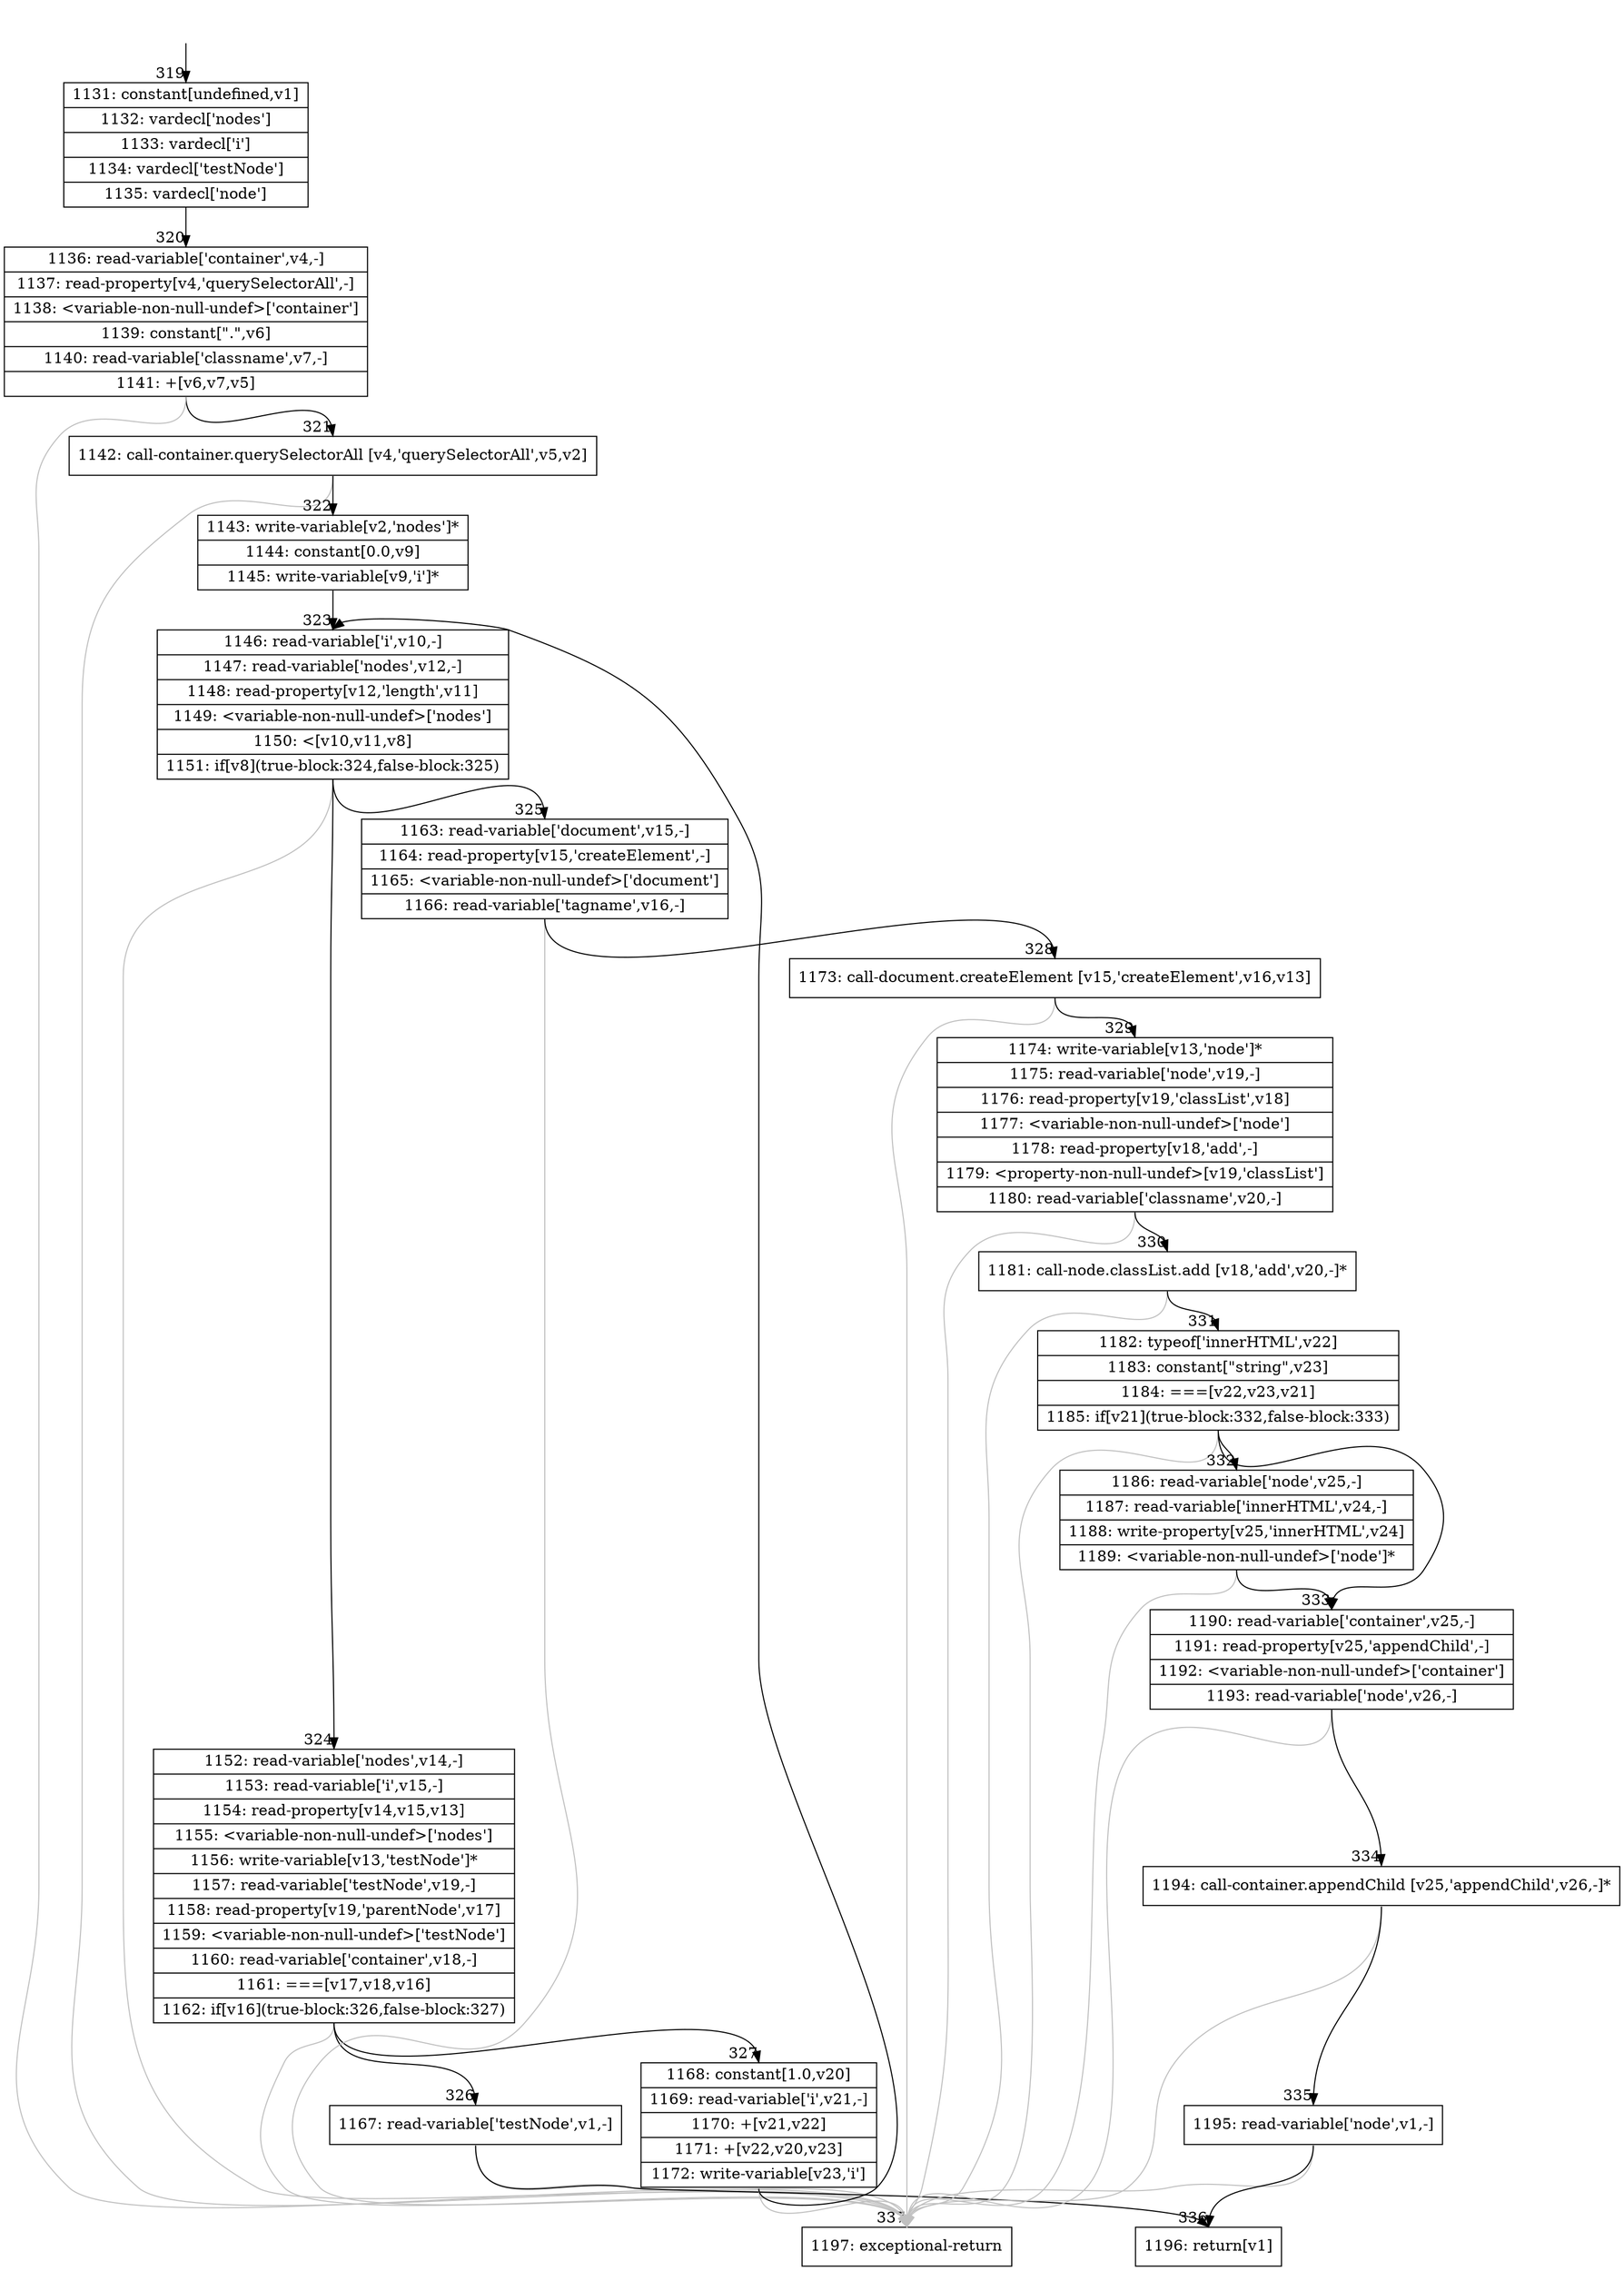 digraph {
rankdir="TD"
BB_entry19[shape=none,label=""];
BB_entry19 -> BB319 [tailport=s, headport=n, headlabel="    319"]
BB319 [shape=record label="{1131: constant[undefined,v1]|1132: vardecl['nodes']|1133: vardecl['i']|1134: vardecl['testNode']|1135: vardecl['node']}" ] 
BB319 -> BB320 [tailport=s, headport=n, headlabel="      320"]
BB320 [shape=record label="{1136: read-variable['container',v4,-]|1137: read-property[v4,'querySelectorAll',-]|1138: \<variable-non-null-undef\>['container']|1139: constant[\".\",v6]|1140: read-variable['classname',v7,-]|1141: +[v6,v7,v5]}" ] 
BB320 -> BB321 [tailport=s, headport=n, headlabel="      321"]
BB320 -> BB337 [tailport=s, headport=n, color=gray, headlabel="      337"]
BB321 [shape=record label="{1142: call-container.querySelectorAll [v4,'querySelectorAll',v5,v2]}" ] 
BB321 -> BB322 [tailport=s, headport=n, headlabel="      322"]
BB321 -> BB337 [tailport=s, headport=n, color=gray]
BB322 [shape=record label="{1143: write-variable[v2,'nodes']*|1144: constant[0.0,v9]|1145: write-variable[v9,'i']*}" ] 
BB322 -> BB323 [tailport=s, headport=n, headlabel="      323"]
BB323 [shape=record label="{1146: read-variable['i',v10,-]|1147: read-variable['nodes',v12,-]|1148: read-property[v12,'length',v11]|1149: \<variable-non-null-undef\>['nodes']|1150: \<[v10,v11,v8]|1151: if[v8](true-block:324,false-block:325)}" ] 
BB323 -> BB324 [tailport=s, headport=n, headlabel="      324"]
BB323 -> BB325 [tailport=s, headport=n, headlabel="      325"]
BB323 -> BB337 [tailport=s, headport=n, color=gray]
BB324 [shape=record label="{1152: read-variable['nodes',v14,-]|1153: read-variable['i',v15,-]|1154: read-property[v14,v15,v13]|1155: \<variable-non-null-undef\>['nodes']|1156: write-variable[v13,'testNode']*|1157: read-variable['testNode',v19,-]|1158: read-property[v19,'parentNode',v17]|1159: \<variable-non-null-undef\>['testNode']|1160: read-variable['container',v18,-]|1161: ===[v17,v18,v16]|1162: if[v16](true-block:326,false-block:327)}" ] 
BB324 -> BB326 [tailport=s, headport=n, headlabel="      326"]
BB324 -> BB327 [tailport=s, headport=n, headlabel="      327"]
BB324 -> BB337 [tailport=s, headport=n, color=gray]
BB325 [shape=record label="{1163: read-variable['document',v15,-]|1164: read-property[v15,'createElement',-]|1165: \<variable-non-null-undef\>['document']|1166: read-variable['tagname',v16,-]}" ] 
BB325 -> BB328 [tailport=s, headport=n, headlabel="      328"]
BB325 -> BB337 [tailport=s, headport=n, color=gray]
BB326 [shape=record label="{1167: read-variable['testNode',v1,-]}" ] 
BB326 -> BB336 [tailport=s, headport=n, headlabel="      336"]
BB326 -> BB337 [tailport=s, headport=n, color=gray]
BB327 [shape=record label="{1168: constant[1.0,v20]|1169: read-variable['i',v21,-]|1170: +[v21,v22]|1171: +[v22,v20,v23]|1172: write-variable[v23,'i']}" ] 
BB327 -> BB323 [tailport=s, headport=n]
BB327 -> BB337 [tailport=s, headport=n, color=gray]
BB328 [shape=record label="{1173: call-document.createElement [v15,'createElement',v16,v13]}" ] 
BB328 -> BB329 [tailport=s, headport=n, headlabel="      329"]
BB328 -> BB337 [tailport=s, headport=n, color=gray]
BB329 [shape=record label="{1174: write-variable[v13,'node']*|1175: read-variable['node',v19,-]|1176: read-property[v19,'classList',v18]|1177: \<variable-non-null-undef\>['node']|1178: read-property[v18,'add',-]|1179: \<property-non-null-undef\>[v19,'classList']|1180: read-variable['classname',v20,-]}" ] 
BB329 -> BB330 [tailport=s, headport=n, headlabel="      330"]
BB329 -> BB337 [tailport=s, headport=n, color=gray]
BB330 [shape=record label="{1181: call-node.classList.add [v18,'add',v20,-]*}" ] 
BB330 -> BB331 [tailport=s, headport=n, headlabel="      331"]
BB330 -> BB337 [tailport=s, headport=n, color=gray]
BB331 [shape=record label="{1182: typeof['innerHTML',v22]|1183: constant[\"string\",v23]|1184: ===[v22,v23,v21]|1185: if[v21](true-block:332,false-block:333)}" ] 
BB331 -> BB332 [tailport=s, headport=n, headlabel="      332"]
BB331 -> BB333 [tailport=s, headport=n, headlabel="      333"]
BB331 -> BB337 [tailport=s, headport=n, color=gray]
BB332 [shape=record label="{1186: read-variable['node',v25,-]|1187: read-variable['innerHTML',v24,-]|1188: write-property[v25,'innerHTML',v24]|1189: \<variable-non-null-undef\>['node']*}" ] 
BB332 -> BB333 [tailport=s, headport=n]
BB332 -> BB337 [tailport=s, headport=n, color=gray]
BB333 [shape=record label="{1190: read-variable['container',v25,-]|1191: read-property[v25,'appendChild',-]|1192: \<variable-non-null-undef\>['container']|1193: read-variable['node',v26,-]}" ] 
BB333 -> BB334 [tailport=s, headport=n, headlabel="      334"]
BB333 -> BB337 [tailport=s, headport=n, color=gray]
BB334 [shape=record label="{1194: call-container.appendChild [v25,'appendChild',v26,-]*}" ] 
BB334 -> BB335 [tailport=s, headport=n, headlabel="      335"]
BB334 -> BB337 [tailport=s, headport=n, color=gray]
BB335 [shape=record label="{1195: read-variable['node',v1,-]}" ] 
BB335 -> BB336 [tailport=s, headport=n]
BB335 -> BB337 [tailport=s, headport=n, color=gray]
BB336 [shape=record label="{1196: return[v1]}" ] 
BB337 [shape=record label="{1197: exceptional-return}" ] 
//#$~ 628
}
